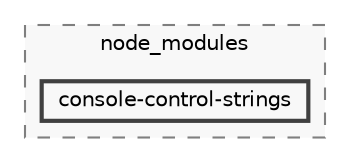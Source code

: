 digraph "backend/node_modules/console-control-strings"
{
 // LATEX_PDF_SIZE
  bgcolor="transparent";
  edge [fontname=Helvetica,fontsize=10,labelfontname=Helvetica,labelfontsize=10];
  node [fontname=Helvetica,fontsize=10,shape=box,height=0.2,width=0.4];
  compound=true
  subgraph clusterdir_86dbea9de526ba50b112ba867d8b4b1f {
    graph [ bgcolor="#f8f8f8", pencolor="grey50", label="node_modules", fontname=Helvetica,fontsize=10 style="filled,dashed", URL="dir_86dbea9de526ba50b112ba867d8b4b1f.html",tooltip=""]
  dir_280142f2b29f9b34127ce8171b29af0f [label="console-control-strings", fillcolor="#f8f8f8", color="grey25", style="filled,bold", URL="dir_280142f2b29f9b34127ce8171b29af0f.html",tooltip=""];
  }
}
